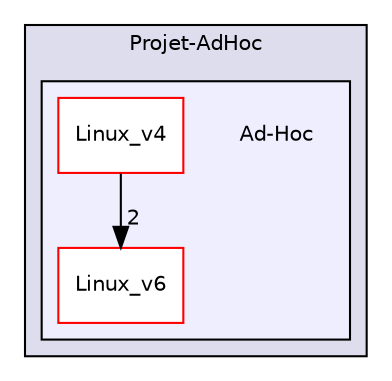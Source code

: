 digraph "/home/maxime/Bureau/Master/Projet-AdHoc/Ad-Hoc" {
  compound=true
  node [ fontsize="10", fontname="Helvetica"];
  edge [ labelfontsize="10", labelfontname="Helvetica"];
  subgraph clusterdir_ca1f71b4e4639ae8244ae2efd4827978 {
    graph [ bgcolor="#ddddee", pencolor="black", label="Projet-AdHoc" fontname="Helvetica", fontsize="10", URL="dir_ca1f71b4e4639ae8244ae2efd4827978.html"]
  subgraph clusterdir_51327ef396d39f12a05f62207859160a {
    graph [ bgcolor="#eeeeff", pencolor="black", label="" URL="dir_51327ef396d39f12a05f62207859160a.html"];
    dir_51327ef396d39f12a05f62207859160a [shape=plaintext label="Ad-Hoc"];
    dir_cdf111349d502a16a3d115f26b1c909a [shape=box label="Linux_v4" color="red" fillcolor="white" style="filled" URL="dir_cdf111349d502a16a3d115f26b1c909a.html"];
    dir_0f3805b42fb923009f10d3b8981b0af5 [shape=box label="Linux_v6" color="red" fillcolor="white" style="filled" URL="dir_0f3805b42fb923009f10d3b8981b0af5.html"];
  }
  }
  dir_cdf111349d502a16a3d115f26b1c909a->dir_0f3805b42fb923009f10d3b8981b0af5 [headlabel="2", labeldistance=1.5 headhref="dir_000003_000005.html"];
}
